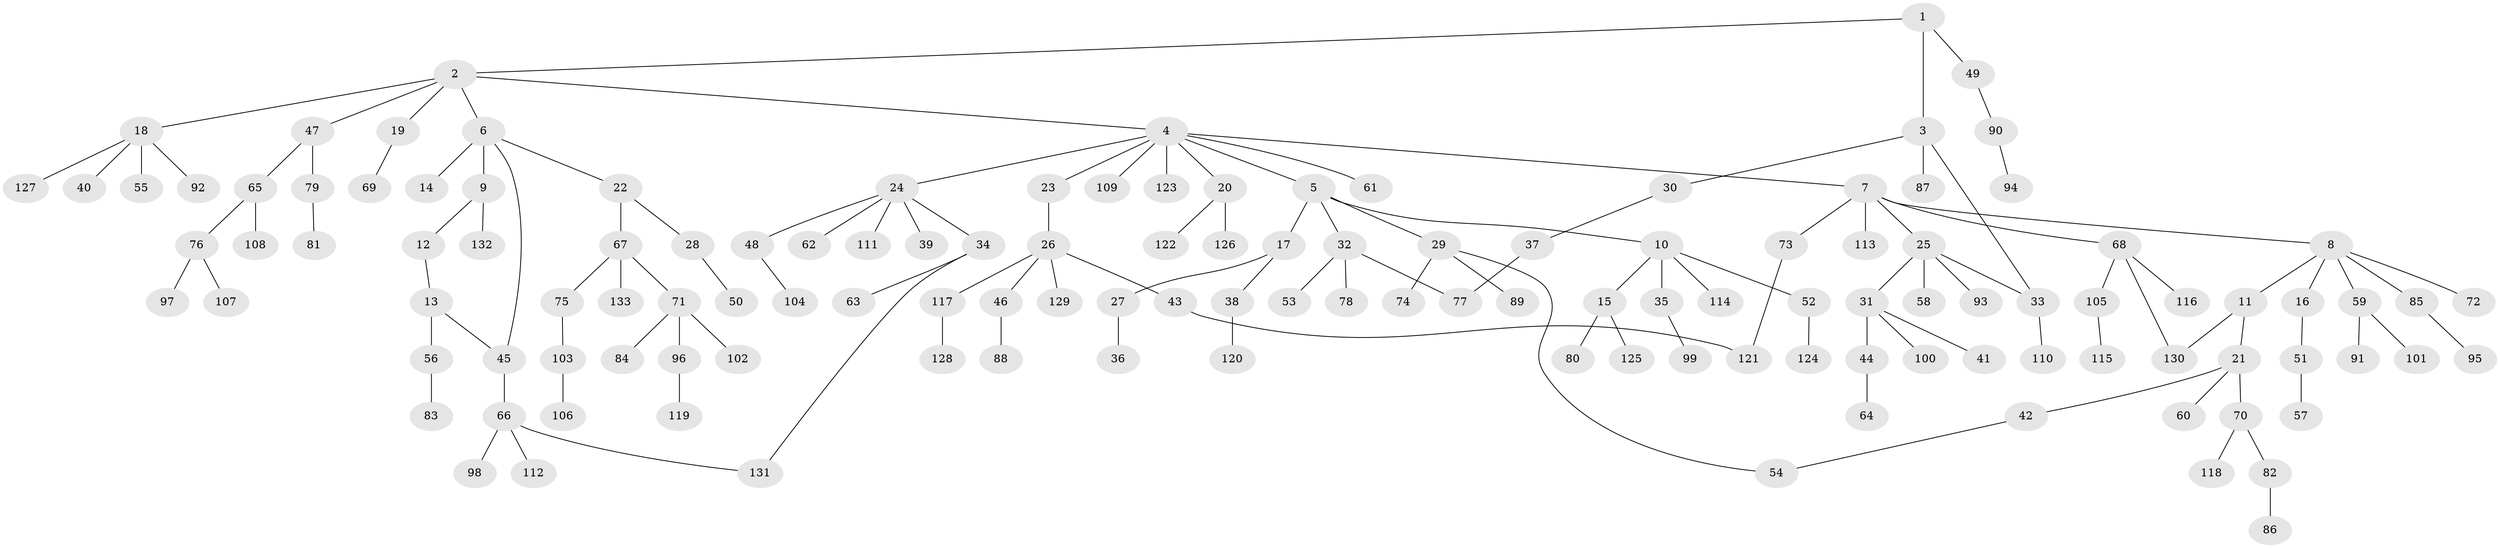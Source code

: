 // Generated by graph-tools (version 1.1) at 2025/01/03/09/25 03:01:03]
// undirected, 133 vertices, 139 edges
graph export_dot {
graph [start="1"]
  node [color=gray90,style=filled];
  1;
  2;
  3;
  4;
  5;
  6;
  7;
  8;
  9;
  10;
  11;
  12;
  13;
  14;
  15;
  16;
  17;
  18;
  19;
  20;
  21;
  22;
  23;
  24;
  25;
  26;
  27;
  28;
  29;
  30;
  31;
  32;
  33;
  34;
  35;
  36;
  37;
  38;
  39;
  40;
  41;
  42;
  43;
  44;
  45;
  46;
  47;
  48;
  49;
  50;
  51;
  52;
  53;
  54;
  55;
  56;
  57;
  58;
  59;
  60;
  61;
  62;
  63;
  64;
  65;
  66;
  67;
  68;
  69;
  70;
  71;
  72;
  73;
  74;
  75;
  76;
  77;
  78;
  79;
  80;
  81;
  82;
  83;
  84;
  85;
  86;
  87;
  88;
  89;
  90;
  91;
  92;
  93;
  94;
  95;
  96;
  97;
  98;
  99;
  100;
  101;
  102;
  103;
  104;
  105;
  106;
  107;
  108;
  109;
  110;
  111;
  112;
  113;
  114;
  115;
  116;
  117;
  118;
  119;
  120;
  121;
  122;
  123;
  124;
  125;
  126;
  127;
  128;
  129;
  130;
  131;
  132;
  133;
  1 -- 2;
  1 -- 3;
  1 -- 49;
  2 -- 4;
  2 -- 6;
  2 -- 18;
  2 -- 19;
  2 -- 47;
  3 -- 30;
  3 -- 87;
  3 -- 33;
  4 -- 5;
  4 -- 7;
  4 -- 20;
  4 -- 23;
  4 -- 24;
  4 -- 61;
  4 -- 109;
  4 -- 123;
  5 -- 10;
  5 -- 17;
  5 -- 29;
  5 -- 32;
  6 -- 9;
  6 -- 14;
  6 -- 22;
  6 -- 45;
  7 -- 8;
  7 -- 25;
  7 -- 68;
  7 -- 73;
  7 -- 113;
  8 -- 11;
  8 -- 16;
  8 -- 59;
  8 -- 72;
  8 -- 85;
  9 -- 12;
  9 -- 132;
  10 -- 15;
  10 -- 35;
  10 -- 52;
  10 -- 114;
  11 -- 21;
  11 -- 130;
  12 -- 13;
  13 -- 45;
  13 -- 56;
  15 -- 80;
  15 -- 125;
  16 -- 51;
  17 -- 27;
  17 -- 38;
  18 -- 40;
  18 -- 55;
  18 -- 92;
  18 -- 127;
  19 -- 69;
  20 -- 122;
  20 -- 126;
  21 -- 42;
  21 -- 60;
  21 -- 70;
  22 -- 28;
  22 -- 67;
  23 -- 26;
  24 -- 34;
  24 -- 39;
  24 -- 48;
  24 -- 62;
  24 -- 111;
  25 -- 31;
  25 -- 33;
  25 -- 58;
  25 -- 93;
  26 -- 43;
  26 -- 46;
  26 -- 117;
  26 -- 129;
  27 -- 36;
  28 -- 50;
  29 -- 74;
  29 -- 89;
  29 -- 54;
  30 -- 37;
  31 -- 41;
  31 -- 44;
  31 -- 100;
  32 -- 53;
  32 -- 77;
  32 -- 78;
  33 -- 110;
  34 -- 63;
  34 -- 131;
  35 -- 99;
  37 -- 77;
  38 -- 120;
  42 -- 54;
  43 -- 121;
  44 -- 64;
  45 -- 66;
  46 -- 88;
  47 -- 65;
  47 -- 79;
  48 -- 104;
  49 -- 90;
  51 -- 57;
  52 -- 124;
  56 -- 83;
  59 -- 91;
  59 -- 101;
  65 -- 76;
  65 -- 108;
  66 -- 98;
  66 -- 112;
  66 -- 131;
  67 -- 71;
  67 -- 75;
  67 -- 133;
  68 -- 105;
  68 -- 116;
  68 -- 130;
  70 -- 82;
  70 -- 118;
  71 -- 84;
  71 -- 96;
  71 -- 102;
  73 -- 121;
  75 -- 103;
  76 -- 97;
  76 -- 107;
  79 -- 81;
  82 -- 86;
  85 -- 95;
  90 -- 94;
  96 -- 119;
  103 -- 106;
  105 -- 115;
  117 -- 128;
}

